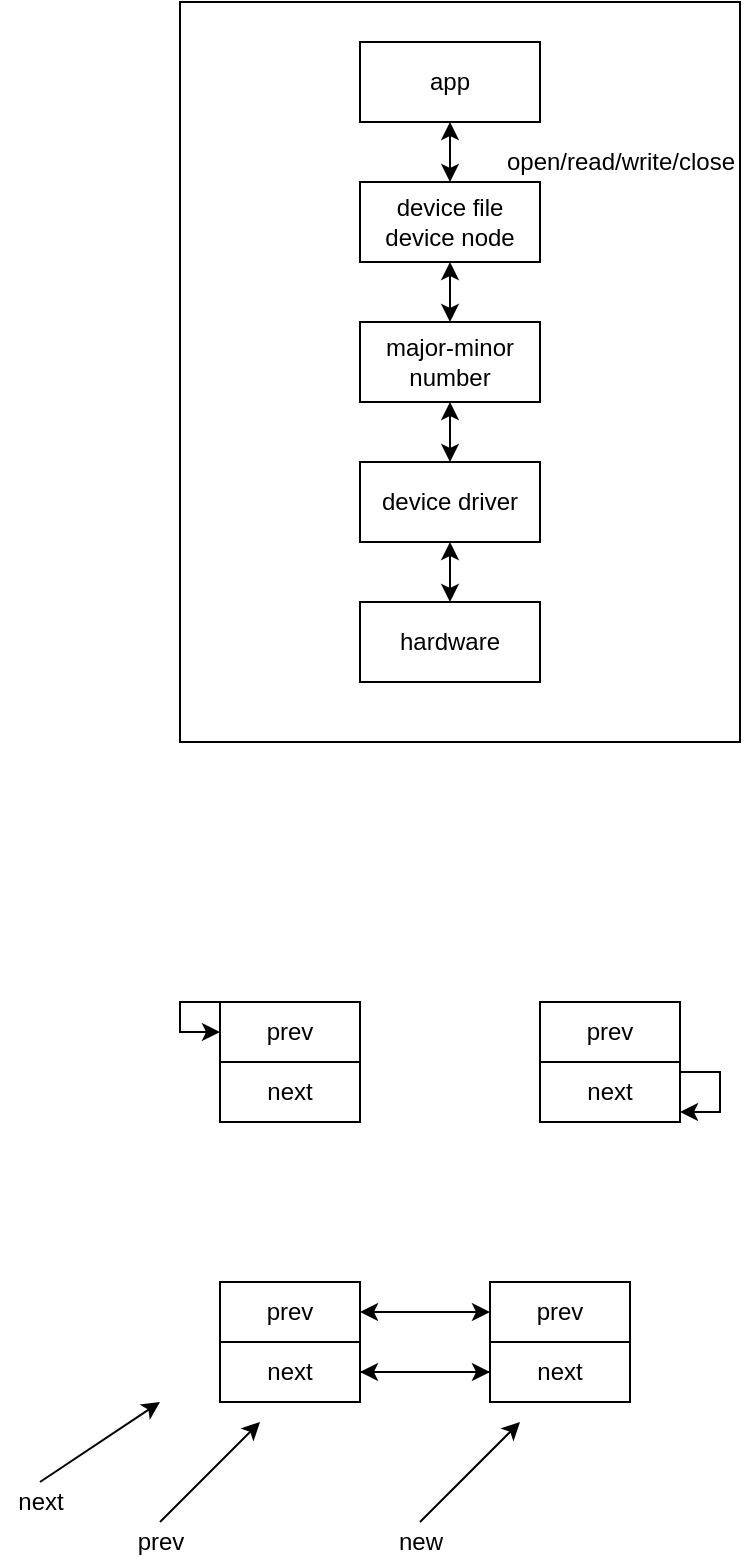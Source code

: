 <mxfile version="13.0.3" type="device"><diagram id="s-DCWYrmXzDLvJHtAEwV" name="Page-1"><mxGraphModel dx="331" dy="190" grid="1" gridSize="10" guides="1" tooltips="1" connect="1" arrows="1" fold="1" page="1" pageScale="1" pageWidth="850" pageHeight="1100" math="0" shadow="0"><root><mxCell id="0"/><mxCell id="1" parent="0"/><mxCell id="wsz-b0H9vO82aS6Qrdx0-10" value="" style="whiteSpace=wrap;html=1;" parent="1" vertex="1"><mxGeometry x="140" y="100" width="280" height="370" as="geometry"/></mxCell><mxCell id="wsz-b0H9vO82aS6Qrdx0-3" value="" style="edgeStyle=orthogonalEdgeStyle;rounded=0;orthogonalLoop=1;jettySize=auto;html=1;startArrow=classic;startFill=1;" parent="1" source="wsz-b0H9vO82aS6Qrdx0-1" target="wsz-b0H9vO82aS6Qrdx0-2" edge="1"><mxGeometry relative="1" as="geometry"/></mxCell><mxCell id="wsz-b0H9vO82aS6Qrdx0-1" value="app" style="rounded=0;whiteSpace=wrap;html=1;" parent="1" vertex="1"><mxGeometry x="230" y="120" width="90" height="40" as="geometry"/></mxCell><mxCell id="wsz-b0H9vO82aS6Qrdx0-5" value="" style="edgeStyle=orthogonalEdgeStyle;rounded=0;orthogonalLoop=1;jettySize=auto;html=1;startArrow=classic;startFill=1;" parent="1" source="wsz-b0H9vO82aS6Qrdx0-2" target="wsz-b0H9vO82aS6Qrdx0-4" edge="1"><mxGeometry relative="1" as="geometry"/></mxCell><mxCell id="wsz-b0H9vO82aS6Qrdx0-2" value="device file&lt;br&gt;device node" style="rounded=0;whiteSpace=wrap;html=1;" parent="1" vertex="1"><mxGeometry x="230" y="190" width="90" height="40" as="geometry"/></mxCell><mxCell id="wsz-b0H9vO82aS6Qrdx0-7" value="" style="edgeStyle=orthogonalEdgeStyle;rounded=0;orthogonalLoop=1;jettySize=auto;html=1;startArrow=classic;startFill=1;" parent="1" source="wsz-b0H9vO82aS6Qrdx0-4" target="wsz-b0H9vO82aS6Qrdx0-6" edge="1"><mxGeometry relative="1" as="geometry"/></mxCell><mxCell id="wsz-b0H9vO82aS6Qrdx0-4" value="major-minor&lt;br&gt;number" style="rounded=0;whiteSpace=wrap;html=1;" parent="1" vertex="1"><mxGeometry x="230" y="260" width="90" height="40" as="geometry"/></mxCell><mxCell id="wsz-b0H9vO82aS6Qrdx0-9" value="" style="edgeStyle=orthogonalEdgeStyle;rounded=0;orthogonalLoop=1;jettySize=auto;html=1;startArrow=classic;startFill=1;" parent="1" source="wsz-b0H9vO82aS6Qrdx0-6" target="wsz-b0H9vO82aS6Qrdx0-8" edge="1"><mxGeometry relative="1" as="geometry"/></mxCell><mxCell id="wsz-b0H9vO82aS6Qrdx0-6" value="device driver" style="rounded=0;whiteSpace=wrap;html=1;" parent="1" vertex="1"><mxGeometry x="230" y="330" width="90" height="40" as="geometry"/></mxCell><mxCell id="wsz-b0H9vO82aS6Qrdx0-8" value="hardware" style="rounded=0;whiteSpace=wrap;html=1;" parent="1" vertex="1"><mxGeometry x="230" y="400" width="90" height="40" as="geometry"/></mxCell><mxCell id="wsz-b0H9vO82aS6Qrdx0-11" value="open/read/write/close" style="text;html=1;align=center;verticalAlign=middle;resizable=0;points=[];autosize=1;" parent="1" vertex="1"><mxGeometry x="295" y="170" width="130" height="20" as="geometry"/></mxCell><mxCell id="-Ym9EZsNW1g6RUlpA00f-1" value="" style="rounded=0;whiteSpace=wrap;html=1;" vertex="1" parent="1"><mxGeometry x="160" y="600" width="70" height="60" as="geometry"/></mxCell><mxCell id="-Ym9EZsNW1g6RUlpA00f-2" value="prev" style="rounded=0;whiteSpace=wrap;html=1;" vertex="1" parent="1"><mxGeometry x="160" y="600" width="70" height="30" as="geometry"/></mxCell><mxCell id="-Ym9EZsNW1g6RUlpA00f-3" value="next" style="rounded=0;whiteSpace=wrap;html=1;" vertex="1" parent="1"><mxGeometry x="160" y="630" width="70" height="30" as="geometry"/></mxCell><mxCell id="-Ym9EZsNW1g6RUlpA00f-6" value="" style="rounded=0;whiteSpace=wrap;html=1;" vertex="1" parent="1"><mxGeometry x="320" y="600" width="70" height="60" as="geometry"/></mxCell><mxCell id="-Ym9EZsNW1g6RUlpA00f-7" value="prev" style="rounded=0;whiteSpace=wrap;html=1;" vertex="1" parent="1"><mxGeometry x="320" y="600" width="70" height="30" as="geometry"/></mxCell><mxCell id="-Ym9EZsNW1g6RUlpA00f-8" value="next" style="rounded=0;whiteSpace=wrap;html=1;" vertex="1" parent="1"><mxGeometry x="320" y="630" width="70" height="30" as="geometry"/></mxCell><mxCell id="-Ym9EZsNW1g6RUlpA00f-14" style="edgeStyle=orthogonalEdgeStyle;rounded=0;orthogonalLoop=1;jettySize=auto;html=1;" edge="1" parent="1" source="-Ym9EZsNW1g6RUlpA00f-8" target="-Ym9EZsNW1g6RUlpA00f-8"><mxGeometry relative="1" as="geometry"/></mxCell><mxCell id="-Ym9EZsNW1g6RUlpA00f-15" style="edgeStyle=orthogonalEdgeStyle;rounded=0;orthogonalLoop=1;jettySize=auto;html=1;entryX=0;entryY=0.5;entryDx=0;entryDy=0;" edge="1" parent="1" source="-Ym9EZsNW1g6RUlpA00f-2" target="-Ym9EZsNW1g6RUlpA00f-2"><mxGeometry relative="1" as="geometry"><Array as="points"><mxPoint x="160" y="600"/><mxPoint x="140" y="600"/><mxPoint x="140" y="615"/></Array></mxGeometry></mxCell><mxCell id="-Ym9EZsNW1g6RUlpA00f-16" value="" style="rounded=0;whiteSpace=wrap;html=1;" vertex="1" parent="1"><mxGeometry x="295" y="740" width="70" height="60" as="geometry"/></mxCell><mxCell id="-Ym9EZsNW1g6RUlpA00f-17" value="prev" style="rounded=0;whiteSpace=wrap;html=1;" vertex="1" parent="1"><mxGeometry x="295" y="740" width="70" height="30" as="geometry"/></mxCell><mxCell id="-Ym9EZsNW1g6RUlpA00f-35" style="edgeStyle=orthogonalEdgeStyle;rounded=0;orthogonalLoop=1;jettySize=auto;html=1;entryX=1;entryY=0.5;entryDx=0;entryDy=0;" edge="1" parent="1" source="-Ym9EZsNW1g6RUlpA00f-18" target="-Ym9EZsNW1g6RUlpA00f-22"><mxGeometry relative="1" as="geometry"/></mxCell><mxCell id="-Ym9EZsNW1g6RUlpA00f-18" value="next" style="rounded=0;whiteSpace=wrap;html=1;" vertex="1" parent="1"><mxGeometry x="295" y="770" width="70" height="30" as="geometry"/></mxCell><mxCell id="-Ym9EZsNW1g6RUlpA00f-20" value="" style="rounded=0;whiteSpace=wrap;html=1;" vertex="1" parent="1"><mxGeometry x="160" y="740" width="70" height="60" as="geometry"/></mxCell><mxCell id="-Ym9EZsNW1g6RUlpA00f-34" style="edgeStyle=orthogonalEdgeStyle;rounded=0;orthogonalLoop=1;jettySize=auto;html=1;entryX=0;entryY=0.5;entryDx=0;entryDy=0;startArrow=classic;startFill=1;" edge="1" parent="1" source="-Ym9EZsNW1g6RUlpA00f-21" target="-Ym9EZsNW1g6RUlpA00f-17"><mxGeometry relative="1" as="geometry"/></mxCell><mxCell id="-Ym9EZsNW1g6RUlpA00f-21" value="prev" style="rounded=0;whiteSpace=wrap;html=1;" vertex="1" parent="1"><mxGeometry x="160" y="740" width="70" height="30" as="geometry"/></mxCell><mxCell id="-Ym9EZsNW1g6RUlpA00f-37" style="edgeStyle=orthogonalEdgeStyle;rounded=0;orthogonalLoop=1;jettySize=auto;html=1;" edge="1" parent="1" source="-Ym9EZsNW1g6RUlpA00f-22" target="-Ym9EZsNW1g6RUlpA00f-18"><mxGeometry relative="1" as="geometry"/></mxCell><mxCell id="-Ym9EZsNW1g6RUlpA00f-22" value="next" style="rounded=0;whiteSpace=wrap;html=1;" vertex="1" parent="1"><mxGeometry x="160" y="770" width="70" height="30" as="geometry"/></mxCell><mxCell id="-Ym9EZsNW1g6RUlpA00f-25" value="" style="endArrow=classic;html=1;" edge="1" parent="1"><mxGeometry width="50" height="50" relative="1" as="geometry"><mxPoint x="130" y="860" as="sourcePoint"/><mxPoint x="180" y="810" as="targetPoint"/></mxGeometry></mxCell><mxCell id="-Ym9EZsNW1g6RUlpA00f-26" value="prev" style="text;html=1;align=center;verticalAlign=middle;resizable=0;points=[];autosize=1;" vertex="1" parent="1"><mxGeometry x="110" y="860" width="40" height="20" as="geometry"/></mxCell><mxCell id="-Ym9EZsNW1g6RUlpA00f-27" value="" style="endArrow=classic;html=1;" edge="1" parent="1"><mxGeometry width="50" height="50" relative="1" as="geometry"><mxPoint x="260" y="860" as="sourcePoint"/><mxPoint x="310" y="810" as="targetPoint"/></mxGeometry></mxCell><mxCell id="-Ym9EZsNW1g6RUlpA00f-28" value="new" style="text;html=1;align=center;verticalAlign=middle;resizable=0;points=[];autosize=1;" vertex="1" parent="1"><mxGeometry x="240" y="860" width="40" height="20" as="geometry"/></mxCell><mxCell id="-Ym9EZsNW1g6RUlpA00f-30" value="" style="endArrow=classic;html=1;" edge="1" parent="1"><mxGeometry width="50" height="50" relative="1" as="geometry"><mxPoint x="70" y="840" as="sourcePoint"/><mxPoint x="130" y="800" as="targetPoint"/></mxGeometry></mxCell><mxCell id="-Ym9EZsNW1g6RUlpA00f-31" value="next" style="text;html=1;align=center;verticalAlign=middle;resizable=0;points=[];autosize=1;" vertex="1" parent="1"><mxGeometry x="50" y="840" width="40" height="20" as="geometry"/></mxCell></root></mxGraphModel></diagram></mxfile>